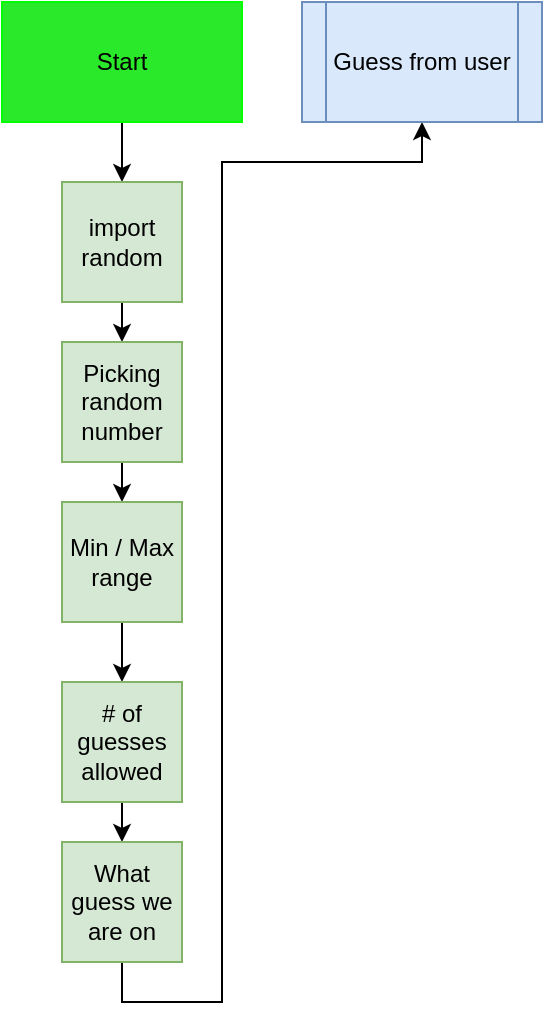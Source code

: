 <mxfile version="11.1.4" type="device"><diagram id="ci7_V_SuwIsIKxrZkj-c" name="Page-1"><mxGraphModel dx="460" dy="815" grid="1" gridSize="10" guides="1" tooltips="1" connect="1" arrows="1" fold="1" page="1" pageScale="1" pageWidth="850" pageHeight="1100" math="0" shadow="0"><root><mxCell id="0"/><mxCell id="1" parent="0"/><mxCell id="ePp2dkpiVyBI2HNb9Jtb-3" style="edgeStyle=orthogonalEdgeStyle;rounded=0;orthogonalLoop=1;jettySize=auto;html=1;exitX=0.5;exitY=1;exitDx=0;exitDy=0;entryX=0.5;entryY=0;entryDx=0;entryDy=0;" edge="1" parent="1" source="ePp2dkpiVyBI2HNb9Jtb-1" target="ePp2dkpiVyBI2HNb9Jtb-2"><mxGeometry relative="1" as="geometry"/></mxCell><mxCell id="ePp2dkpiVyBI2HNb9Jtb-1" value="Start" style="rounded=0;whiteSpace=wrap;html=1;fillColor=#2AE82A;strokeColor=#00FF00;" vertex="1" parent="1"><mxGeometry x="40" y="40" width="120" height="60" as="geometry"/></mxCell><mxCell id="ePp2dkpiVyBI2HNb9Jtb-5" style="edgeStyle=orthogonalEdgeStyle;rounded=0;orthogonalLoop=1;jettySize=auto;html=1;exitX=0.5;exitY=1;exitDx=0;exitDy=0;entryX=0.5;entryY=0;entryDx=0;entryDy=0;" edge="1" parent="1" source="ePp2dkpiVyBI2HNb9Jtb-2" target="ePp2dkpiVyBI2HNb9Jtb-4"><mxGeometry relative="1" as="geometry"/></mxCell><mxCell id="ePp2dkpiVyBI2HNb9Jtb-2" value="import random" style="rounded=0;whiteSpace=wrap;html=1;fillColor=#d5e8d4;strokeColor=#82b366;" vertex="1" parent="1"><mxGeometry x="70" y="130" width="60" height="60" as="geometry"/></mxCell><mxCell id="ePp2dkpiVyBI2HNb9Jtb-7" style="edgeStyle=orthogonalEdgeStyle;rounded=0;orthogonalLoop=1;jettySize=auto;html=1;exitX=0.5;exitY=1;exitDx=0;exitDy=0;entryX=0.5;entryY=0;entryDx=0;entryDy=0;" edge="1" parent="1" source="ePp2dkpiVyBI2HNb9Jtb-4" target="ePp2dkpiVyBI2HNb9Jtb-6"><mxGeometry relative="1" as="geometry"/></mxCell><mxCell id="ePp2dkpiVyBI2HNb9Jtb-4" value="Picking random number" style="whiteSpace=wrap;html=1;aspect=fixed;strokeColor=#82b366;fillColor=#d5e8d4;" vertex="1" parent="1"><mxGeometry x="70" y="210" width="60" height="60" as="geometry"/></mxCell><mxCell id="ePp2dkpiVyBI2HNb9Jtb-9" style="edgeStyle=orthogonalEdgeStyle;rounded=0;orthogonalLoop=1;jettySize=auto;html=1;exitX=0.5;exitY=1;exitDx=0;exitDy=0;entryX=0.5;entryY=0;entryDx=0;entryDy=0;" edge="1" parent="1" source="ePp2dkpiVyBI2HNb9Jtb-6" target="ePp2dkpiVyBI2HNb9Jtb-8"><mxGeometry relative="1" as="geometry"/></mxCell><mxCell id="ePp2dkpiVyBI2HNb9Jtb-6" value="Min / Max range" style="whiteSpace=wrap;html=1;aspect=fixed;strokeColor=#82b366;fillColor=#d5e8d4;" vertex="1" parent="1"><mxGeometry x="70" y="290" width="60" height="60" as="geometry"/></mxCell><mxCell id="ePp2dkpiVyBI2HNb9Jtb-11" style="edgeStyle=orthogonalEdgeStyle;rounded=0;orthogonalLoop=1;jettySize=auto;html=1;exitX=0.5;exitY=1;exitDx=0;exitDy=0;entryX=0.5;entryY=0;entryDx=0;entryDy=0;" edge="1" parent="1" source="ePp2dkpiVyBI2HNb9Jtb-8" target="ePp2dkpiVyBI2HNb9Jtb-10"><mxGeometry relative="1" as="geometry"/></mxCell><mxCell id="ePp2dkpiVyBI2HNb9Jtb-8" value="# of guesses allowed" style="whiteSpace=wrap;html=1;aspect=fixed;fillColor=#d5e8d4;strokeColor=#82b366;" vertex="1" parent="1"><mxGeometry x="70" y="380" width="60" height="60" as="geometry"/></mxCell><mxCell id="ePp2dkpiVyBI2HNb9Jtb-16" style="edgeStyle=orthogonalEdgeStyle;rounded=0;orthogonalLoop=1;jettySize=auto;html=1;exitX=0.5;exitY=1;exitDx=0;exitDy=0;entryX=0.5;entryY=1;entryDx=0;entryDy=0;" edge="1" parent="1" source="ePp2dkpiVyBI2HNb9Jtb-10" target="ePp2dkpiVyBI2HNb9Jtb-14"><mxGeometry relative="1" as="geometry"><Array as="points"><mxPoint x="100" y="540"/><mxPoint x="150" y="540"/><mxPoint x="150" y="120"/><mxPoint x="250" y="120"/></Array></mxGeometry></mxCell><mxCell id="ePp2dkpiVyBI2HNb9Jtb-10" value="What guess we are on" style="whiteSpace=wrap;html=1;aspect=fixed;fillColor=#d5e8d4;strokeColor=#82b366;" vertex="1" parent="1"><mxGeometry x="70" y="460" width="60" height="60" as="geometry"/></mxCell><mxCell id="ePp2dkpiVyBI2HNb9Jtb-14" value="Guess from user" style="shape=process;whiteSpace=wrap;html=1;backgroundOutline=1;fillColor=#dae8fc;strokeColor=#6c8ebf;" vertex="1" parent="1"><mxGeometry x="190" y="40" width="120" height="60" as="geometry"/></mxCell></root></mxGraphModel></diagram><diagram id="HHUhvln8hGNyzAuEcVOP" name="Page-2"><mxGraphModel dx="460" dy="815" grid="1" gridSize="10" guides="1" tooltips="1" connect="1" arrows="1" fold="1" page="1" pageScale="1" pageWidth="850" pageHeight="1100" math="0" shadow="0"><root><mxCell id="WGNKBb3PhRcIszXNnzAa-0"/><mxCell id="WGNKBb3PhRcIszXNnzAa-1" parent="WGNKBb3PhRcIszXNnzAa-0"/><mxCell id="WGNKBb3PhRcIszXNnzAa-4" style="edgeStyle=orthogonalEdgeStyle;rounded=0;orthogonalLoop=1;jettySize=auto;html=1;exitX=0.5;exitY=1;exitDx=0;exitDy=0;entryX=0.5;entryY=0;entryDx=0;entryDy=0;" edge="1" parent="WGNKBb3PhRcIszXNnzAa-1" source="WGNKBb3PhRcIszXNnzAa-2" target="WGNKBb3PhRcIszXNnzAa-3"><mxGeometry relative="1" as="geometry"/></mxCell><mxCell id="WGNKBb3PhRcIszXNnzAa-2" value="Guess From User" style="shape=process;whiteSpace=wrap;html=1;backgroundOutline=1;fillColor=#dae8fc;strokeColor=#6c8ebf;" vertex="1" parent="WGNKBb3PhRcIszXNnzAa-1"><mxGeometry x="20" y="20" width="120" height="60" as="geometry"/></mxCell><mxCell id="WGNKBb3PhRcIszXNnzAa-13" style="edgeStyle=orthogonalEdgeStyle;rounded=0;orthogonalLoop=1;jettySize=auto;html=1;exitX=0.5;exitY=1;exitDx=0;exitDy=0;" edge="1" parent="WGNKBb3PhRcIszXNnzAa-1" source="WGNKBb3PhRcIszXNnzAa-3" target="WGNKBb3PhRcIszXNnzAa-12"><mxGeometry relative="1" as="geometry"/></mxCell><mxCell id="WGNKBb3PhRcIszXNnzAa-3" value="Start" style="rounded=1;whiteSpace=wrap;html=1;fillColor=#d5e8d4;strokeColor=#82b366;" vertex="1" parent="WGNKBb3PhRcIszXNnzAa-1"><mxGeometry x="20" y="100" width="120" height="60" as="geometry"/></mxCell><mxCell id="WGNKBb3PhRcIszXNnzAa-8" style="edgeStyle=orthogonalEdgeStyle;rounded=0;orthogonalLoop=1;jettySize=auto;html=1;exitX=0.5;exitY=1;exitDx=0;exitDy=0;entryX=0.5;entryY=0;entryDx=0;entryDy=0;" edge="1" parent="WGNKBb3PhRcIszXNnzAa-1" source="WGNKBb3PhRcIszXNnzAa-5" target="WGNKBb3PhRcIszXNnzAa-7"><mxGeometry relative="1" as="geometry"/></mxCell><mxCell id="WGNKBb3PhRcIszXNnzAa-5" value="Get input &lt;br&gt;from user" style="shape=parallelogram;perimeter=parallelogramPerimeter;whiteSpace=wrap;html=1;fillColor=#ffe6cc;strokeColor=#d79b00;" vertex="1" parent="WGNKBb3PhRcIszXNnzAa-1"><mxGeometry x="15" y="300" width="120" height="60" as="geometry"/></mxCell><mxCell id="WGNKBb3PhRcIszXNnzAa-11" value="False" style="edgeStyle=orthogonalEdgeStyle;rounded=0;orthogonalLoop=1;jettySize=auto;html=1;exitX=1;exitY=0.5;exitDx=0;exitDy=0;entryX=1;entryY=0.5;entryDx=0;entryDy=0;" edge="1" parent="WGNKBb3PhRcIszXNnzAa-1" source="WGNKBb3PhRcIszXNnzAa-7" target="WGNKBb3PhRcIszXNnzAa-5"><mxGeometry x="-0.155" y="-5" relative="1" as="geometry"><mxPoint x="145" y="340" as="targetPoint"/><Array as="points"><mxPoint x="145" y="420"/><mxPoint x="145" y="330"/></Array><mxPoint as="offset"/></mxGeometry></mxCell><mxCell id="WGNKBb3PhRcIszXNnzAa-17" value="true" style="edgeStyle=orthogonalEdgeStyle;rounded=0;orthogonalLoop=1;jettySize=auto;html=1;exitX=0.5;exitY=1;exitDx=0;exitDy=0;" edge="1" parent="WGNKBb3PhRcIszXNnzAa-1" source="WGNKBb3PhRcIszXNnzAa-7" target="WGNKBb3PhRcIszXNnzAa-16"><mxGeometry relative="1" as="geometry"/></mxCell><mxCell id="WGNKBb3PhRcIszXNnzAa-7" value="If Input is&amp;nbsp;&lt;br&gt;digit" style="rhombus;whiteSpace=wrap;html=1;fillColor=#fff2cc;strokeColor=#d6b656;" vertex="1" parent="WGNKBb3PhRcIszXNnzAa-1"><mxGeometry x="35" y="380" width="80" height="80" as="geometry"/></mxCell><mxCell id="WGNKBb3PhRcIszXNnzAa-14" style="edgeStyle=orthogonalEdgeStyle;rounded=0;orthogonalLoop=1;jettySize=auto;html=1;exitX=0.5;exitY=1;exitDx=0;exitDy=0;entryX=0.558;entryY=-0.017;entryDx=0;entryDy=0;entryPerimeter=0;" edge="1" parent="WGNKBb3PhRcIszXNnzAa-1" source="WGNKBb3PhRcIszXNnzAa-12" target="WGNKBb3PhRcIszXNnzAa-5"><mxGeometry relative="1" as="geometry"/></mxCell><mxCell id="WGNKBb3PhRcIszXNnzAa-12" value="While True" style="rhombus;whiteSpace=wrap;html=1;fillColor=#ffe6cc;strokeColor=#d79b00;" vertex="1" parent="WGNKBb3PhRcIszXNnzAa-1"><mxGeometry x="40" y="190" width="80" height="80" as="geometry"/></mxCell><mxCell id="WGNKBb3PhRcIszXNnzAa-16" value="convert input to int()" style="whiteSpace=wrap;html=1;aspect=fixed;fillColor=#d5e8d4;strokeColor=#82b366;" vertex="1" parent="WGNKBb3PhRcIszXNnzAa-1"><mxGeometry x="35" y="500" width="80" height="80" as="geometry"/></mxCell><mxCell id="WGNKBb3PhRcIszXNnzAa-20" style="edgeStyle=orthogonalEdgeStyle;rounded=0;orthogonalLoop=1;jettySize=auto;html=1;exitX=1;exitY=0.5;exitDx=0;exitDy=0;" edge="1" parent="WGNKBb3PhRcIszXNnzAa-1" source="WGNKBb3PhRcIszXNnzAa-18"><mxGeometry relative="1" as="geometry"><mxPoint x="150" y="410" as="targetPoint"/></mxGeometry></mxCell><mxCell id="WGNKBb3PhRcIszXNnzAa-18" value="If input is in range" style="rhombus;whiteSpace=wrap;html=1;fillColor=#ffe6cc;strokeColor=#d79b00;" vertex="1" parent="WGNKBb3PhRcIszXNnzAa-1"><mxGeometry x="35" y="600" width="80" height="80" as="geometry"/></mxCell></root></mxGraphModel></diagram></mxfile>